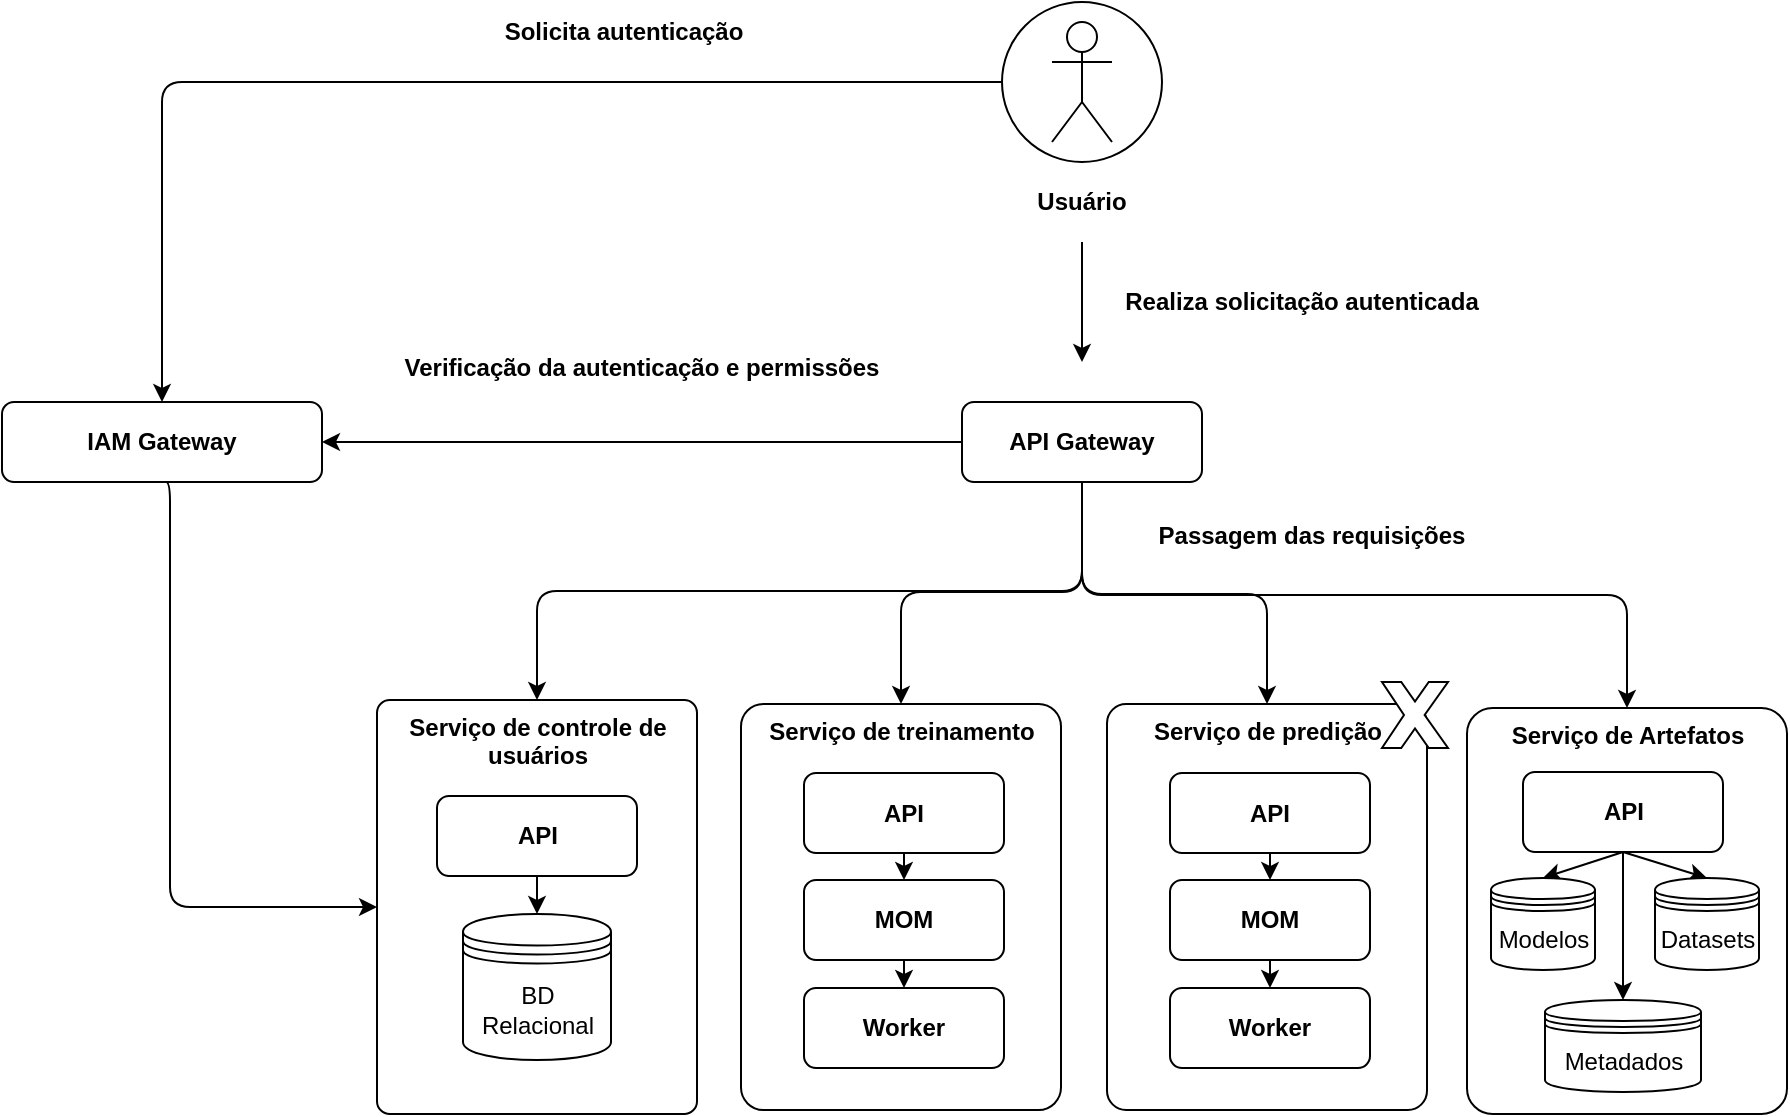 <mxfile>
    <diagram id="9On1OGvMaUjYQO8sN4fP" name="Overview">
        <mxGraphModel dx="1172" dy="981" grid="0" gridSize="10" guides="1" tooltips="1" connect="1" arrows="1" fold="1" page="0" pageScale="1" pageWidth="850" pageHeight="1100" math="0" shadow="0">
            <root>
                <mxCell id="0"/>
                <mxCell id="1" parent="0"/>
                <mxCell id="5" value="" style="group" parent="1" vertex="1" connectable="0">
                    <mxGeometry x="711" y="-38" width="80" height="80" as="geometry"/>
                </mxCell>
                <mxCell id="3" value="" style="ellipse;whiteSpace=wrap;html=1;aspect=fixed;" parent="5" vertex="1">
                    <mxGeometry width="80" height="80" as="geometry"/>
                </mxCell>
                <mxCell id="4" value="" style="shape=umlActor;verticalLabelPosition=bottom;verticalAlign=top;html=1;outlineConnect=0;" parent="5" vertex="1">
                    <mxGeometry x="25" y="10" width="30" height="60" as="geometry"/>
                </mxCell>
                <mxCell id="6" value="Usuário" style="text;html=1;strokeColor=none;fillColor=none;align=center;verticalAlign=middle;whiteSpace=wrap;rounded=0;fontStyle=1" parent="1" vertex="1">
                    <mxGeometry x="671" y="42" width="160" height="40" as="geometry"/>
                </mxCell>
                <mxCell id="58" style="edgeStyle=orthogonalEdgeStyle;html=1;exitX=0.5;exitY=1;exitDx=0;exitDy=0;entryX=0.5;entryY=0;entryDx=0;entryDy=0;" parent="1" source="7" target="18" edge="1">
                    <mxGeometry relative="1" as="geometry"/>
                </mxCell>
                <mxCell id="59" style="edgeStyle=orthogonalEdgeStyle;html=1;exitX=0.5;exitY=1;exitDx=0;exitDy=0;entryX=0.5;entryY=0;entryDx=0;entryDy=0;" parent="1" source="7" target="34" edge="1">
                    <mxGeometry relative="1" as="geometry">
                        <Array as="points">
                            <mxPoint x="751" y="257"/>
                            <mxPoint x="660" y="257"/>
                        </Array>
                    </mxGeometry>
                </mxCell>
                <mxCell id="60" style="edgeStyle=orthogonalEdgeStyle;html=1;exitX=0.5;exitY=1;exitDx=0;exitDy=0;entryX=0.5;entryY=0;entryDx=0;entryDy=0;" parent="1" source="7" target="20" edge="1">
                    <mxGeometry relative="1" as="geometry">
                        <Array as="points">
                            <mxPoint x="751" y="258"/>
                            <mxPoint x="843" y="258"/>
                        </Array>
                    </mxGeometry>
                </mxCell>
                <mxCell id="61" style="edgeStyle=orthogonalEdgeStyle;html=1;exitX=0.5;exitY=1;exitDx=0;exitDy=0;entryX=0.5;entryY=0;entryDx=0;entryDy=0;" parent="1" source="7" target="17" edge="1">
                    <mxGeometry relative="1" as="geometry"/>
                </mxCell>
                <mxCell id="63" style="edgeStyle=orthogonalEdgeStyle;html=1;exitX=0;exitY=0.5;exitDx=0;exitDy=0;entryX=1;entryY=0.5;entryDx=0;entryDy=0;" parent="1" source="7" target="13" edge="1">
                    <mxGeometry relative="1" as="geometry"/>
                </mxCell>
                <mxCell id="7" value="&lt;b style=&quot;font-size: 12px;&quot;&gt;API Gateway&lt;/b&gt;" style="rounded=1;whiteSpace=wrap;html=1;fontSize=12;" parent="1" vertex="1">
                    <mxGeometry x="691" y="162" width="120" height="40" as="geometry"/>
                </mxCell>
                <mxCell id="10" value="" style="endArrow=classic;html=1;fontSize=12;exitX=0.5;exitY=1;exitDx=0;exitDy=0;" parent="1" source="6" edge="1">
                    <mxGeometry width="50" height="50" relative="1" as="geometry">
                        <mxPoint x="701" y="212" as="sourcePoint"/>
                        <mxPoint x="751" y="142" as="targetPoint"/>
                    </mxGeometry>
                </mxCell>
                <mxCell id="11" value="Solicita autenticação" style="text;html=1;strokeColor=none;fillColor=none;align=center;verticalAlign=middle;whiteSpace=wrap;rounded=0;fontSize=12;fontStyle=1" parent="1" vertex="1">
                    <mxGeometry x="441.5" y="-38" width="160" height="30" as="geometry"/>
                </mxCell>
                <mxCell id="12" value="Realiza solicitação autenticada" style="text;html=1;strokeColor=none;fillColor=none;align=center;verticalAlign=middle;whiteSpace=wrap;rounded=0;fontSize=12;fontStyle=1" parent="1" vertex="1">
                    <mxGeometry x="771" y="92" width="180" height="40" as="geometry"/>
                </mxCell>
                <mxCell id="13" value="&lt;b style=&quot;font-size: 12px;&quot;&gt;IAM Gateway&lt;/b&gt;" style="rounded=1;whiteSpace=wrap;html=1;fontSize=12;" parent="1" vertex="1">
                    <mxGeometry x="211" y="162" width="160" height="40" as="geometry"/>
                </mxCell>
                <mxCell id="16" value="Verificação da autenticação e permissões" style="text;html=1;strokeColor=none;fillColor=none;align=center;verticalAlign=middle;whiteSpace=wrap;rounded=0;fontSize=12;fontStyle=1" parent="1" vertex="1">
                    <mxGeometry x="405" y="127" width="252" height="35" as="geometry"/>
                </mxCell>
                <mxCell id="17" value="&lt;b style=&quot;font-size: 12px;&quot;&gt;Serviço de Artefatos&lt;/b&gt;" style="rounded=1;whiteSpace=wrap;html=1;fontSize=12;arcSize=8;verticalAlign=top;" parent="1" vertex="1">
                    <mxGeometry x="943.5" y="315" width="160" height="203" as="geometry"/>
                </mxCell>
                <mxCell id="18" value="&lt;b style=&quot;font-size: 12px;&quot;&gt;Serviço de controle de usuários&lt;/b&gt;" style="rounded=1;whiteSpace=wrap;html=1;fontSize=12;arcSize=4;verticalAlign=top;" parent="1" vertex="1">
                    <mxGeometry x="398.5" y="311" width="160" height="207" as="geometry"/>
                </mxCell>
                <mxCell id="20" value="&lt;b style=&quot;font-size: 12px;&quot;&gt;Serviço de predição&lt;/b&gt;" style="rounded=1;whiteSpace=wrap;html=1;fontSize=12;verticalAlign=top;arcSize=6;" parent="1" vertex="1">
                    <mxGeometry x="763.5" y="313" width="160" height="203" as="geometry"/>
                </mxCell>
                <mxCell id="26" value="Passagem das requisições" style="text;html=1;strokeColor=none;fillColor=none;align=center;verticalAlign=middle;whiteSpace=wrap;rounded=0;fontSize=12;fontStyle=1" parent="1" vertex="1">
                    <mxGeometry x="775.5" y="211" width="180" height="35" as="geometry"/>
                </mxCell>
                <mxCell id="27" value="" style="endArrow=classic;html=1;fontSize=12;edgeStyle=orthogonalEdgeStyle;exitX=0.5;exitY=1;exitDx=0;exitDy=0;entryX=0;entryY=0.5;entryDx=0;entryDy=0;" parent="1" source="13" target="18" edge="1">
                    <mxGeometry width="50" height="50" relative="1" as="geometry">
                        <mxPoint x="171" y="213" as="sourcePoint"/>
                        <mxPoint x="384" y="415" as="targetPoint"/>
                        <Array as="points">
                            <mxPoint x="295" y="415"/>
                        </Array>
                    </mxGeometry>
                </mxCell>
                <mxCell id="45" style="edgeStyle=none;html=1;exitX=0.5;exitY=1;exitDx=0;exitDy=0;entryX=0.5;entryY=0;entryDx=0;entryDy=0;" parent="1" source="30" target="31" edge="1">
                    <mxGeometry relative="1" as="geometry"/>
                </mxCell>
                <mxCell id="30" value="&lt;b style=&quot;font-size: 12px;&quot;&gt;API&lt;/b&gt;" style="rounded=1;whiteSpace=wrap;html=1;fontSize=12;" parent="1" vertex="1">
                    <mxGeometry x="795" y="347.5" width="100" height="40" as="geometry"/>
                </mxCell>
                <mxCell id="46" style="edgeStyle=none;html=1;exitX=0.5;exitY=1;exitDx=0;exitDy=0;entryX=0.5;entryY=0;entryDx=0;entryDy=0;" parent="1" source="31" target="32" edge="1">
                    <mxGeometry relative="1" as="geometry"/>
                </mxCell>
                <mxCell id="31" value="&lt;b&gt;MOM&lt;/b&gt;" style="rounded=1;whiteSpace=wrap;html=1;fontSize=12;" parent="1" vertex="1">
                    <mxGeometry x="795" y="401" width="100" height="40" as="geometry"/>
                </mxCell>
                <mxCell id="32" value="&lt;b style=&quot;font-size: 12px;&quot;&gt;Worker&lt;/b&gt;" style="rounded=1;whiteSpace=wrap;html=1;fontSize=12;" parent="1" vertex="1">
                    <mxGeometry x="795" y="455" width="100" height="40" as="geometry"/>
                </mxCell>
                <mxCell id="34" value="&lt;b style=&quot;font-size: 12px;&quot;&gt;Serviço de treinamento&lt;/b&gt;" style="rounded=1;whiteSpace=wrap;html=1;fontSize=12;verticalAlign=top;arcSize=7;" parent="1" vertex="1">
                    <mxGeometry x="580.5" y="313" width="160" height="203" as="geometry"/>
                </mxCell>
                <mxCell id="50" style="edgeStyle=none;html=1;exitX=0.5;exitY=1;exitDx=0;exitDy=0;entryX=0.5;entryY=0;entryDx=0;entryDy=0;" parent="1" source="35" target="36" edge="1">
                    <mxGeometry relative="1" as="geometry"/>
                </mxCell>
                <mxCell id="35" value="&lt;b style=&quot;font-size: 12px;&quot;&gt;API&lt;/b&gt;" style="rounded=1;whiteSpace=wrap;html=1;fontSize=12;" parent="1" vertex="1">
                    <mxGeometry x="612" y="347.5" width="100" height="40" as="geometry"/>
                </mxCell>
                <mxCell id="51" style="edgeStyle=none;html=1;exitX=0.5;exitY=1;exitDx=0;exitDy=0;entryX=0.5;entryY=0;entryDx=0;entryDy=0;" parent="1" source="36" target="37" edge="1">
                    <mxGeometry relative="1" as="geometry"/>
                </mxCell>
                <mxCell id="36" value="&lt;b&gt;MOM&lt;/b&gt;" style="rounded=1;whiteSpace=wrap;html=1;fontSize=12;" parent="1" vertex="1">
                    <mxGeometry x="612" y="401" width="100" height="40" as="geometry"/>
                </mxCell>
                <mxCell id="37" value="&lt;b style=&quot;font-size: 12px;&quot;&gt;Worker&lt;/b&gt;" style="rounded=1;whiteSpace=wrap;html=1;fontSize=12;" parent="1" vertex="1">
                    <mxGeometry x="612" y="455" width="100" height="40" as="geometry"/>
                </mxCell>
                <mxCell id="47" style="edgeStyle=none;html=1;exitX=0.5;exitY=1;exitDx=0;exitDy=0;entryX=0.5;entryY=0;entryDx=0;entryDy=0;" parent="1" source="39" target="41" edge="1">
                    <mxGeometry relative="1" as="geometry"/>
                </mxCell>
                <mxCell id="48" style="edgeStyle=none;html=1;exitX=0.5;exitY=1;exitDx=0;exitDy=0;entryX=0.5;entryY=0;entryDx=0;entryDy=0;" parent="1" source="39" target="42" edge="1">
                    <mxGeometry relative="1" as="geometry"/>
                </mxCell>
                <mxCell id="49" style="edgeStyle=none;html=1;exitX=0.5;exitY=1;exitDx=0;exitDy=0;entryX=0.5;entryY=0;entryDx=0;entryDy=0;" parent="1" source="39" target="43" edge="1">
                    <mxGeometry relative="1" as="geometry"/>
                </mxCell>
                <mxCell id="39" value="&lt;b style=&quot;font-size: 12px;&quot;&gt;API&lt;/b&gt;" style="rounded=1;whiteSpace=wrap;html=1;fontSize=12;" parent="1" vertex="1">
                    <mxGeometry x="971.5" y="347" width="100" height="40" as="geometry"/>
                </mxCell>
                <mxCell id="41" value="Modelos" style="shape=datastore;whiteSpace=wrap;html=1;" parent="1" vertex="1">
                    <mxGeometry x="955.5" y="400" width="52" height="46" as="geometry"/>
                </mxCell>
                <mxCell id="42" value="Datasets" style="shape=datastore;whiteSpace=wrap;html=1;" parent="1" vertex="1">
                    <mxGeometry x="1037.5" y="400" width="52" height="46" as="geometry"/>
                </mxCell>
                <mxCell id="43" value="Metadados" style="shape=datastore;whiteSpace=wrap;html=1;" parent="1" vertex="1">
                    <mxGeometry x="982.5" y="461" width="78" height="46" as="geometry"/>
                </mxCell>
                <mxCell id="54" style="edgeStyle=none;html=1;exitX=0.5;exitY=1;exitDx=0;exitDy=0;entryX=0.5;entryY=0;entryDx=0;entryDy=0;" parent="1" source="52" target="53" edge="1">
                    <mxGeometry relative="1" as="geometry"/>
                </mxCell>
                <mxCell id="52" value="&lt;b style=&quot;font-size: 12px;&quot;&gt;API&lt;/b&gt;" style="rounded=1;whiteSpace=wrap;html=1;fontSize=12;" parent="1" vertex="1">
                    <mxGeometry x="428.5" y="359" width="100" height="40" as="geometry"/>
                </mxCell>
                <mxCell id="53" value="BD Relacional" style="shape=datastore;whiteSpace=wrap;html=1;" parent="1" vertex="1">
                    <mxGeometry x="441.5" y="418" width="74" height="73" as="geometry"/>
                </mxCell>
                <mxCell id="64" style="edgeStyle=orthogonalEdgeStyle;html=1;exitX=0;exitY=0.5;exitDx=0;exitDy=0;entryX=0.5;entryY=0;entryDx=0;entryDy=0;" parent="1" source="3" target="13" edge="1">
                    <mxGeometry relative="1" as="geometry"/>
                </mxCell>
                <mxCell id="65" value="" style="verticalLabelPosition=bottom;verticalAlign=top;html=1;shape=mxgraph.basic.x" vertex="1" parent="1">
                    <mxGeometry x="901" y="302" width="33" height="33" as="geometry"/>
                </mxCell>
            </root>
        </mxGraphModel>
    </diagram>
</mxfile>
